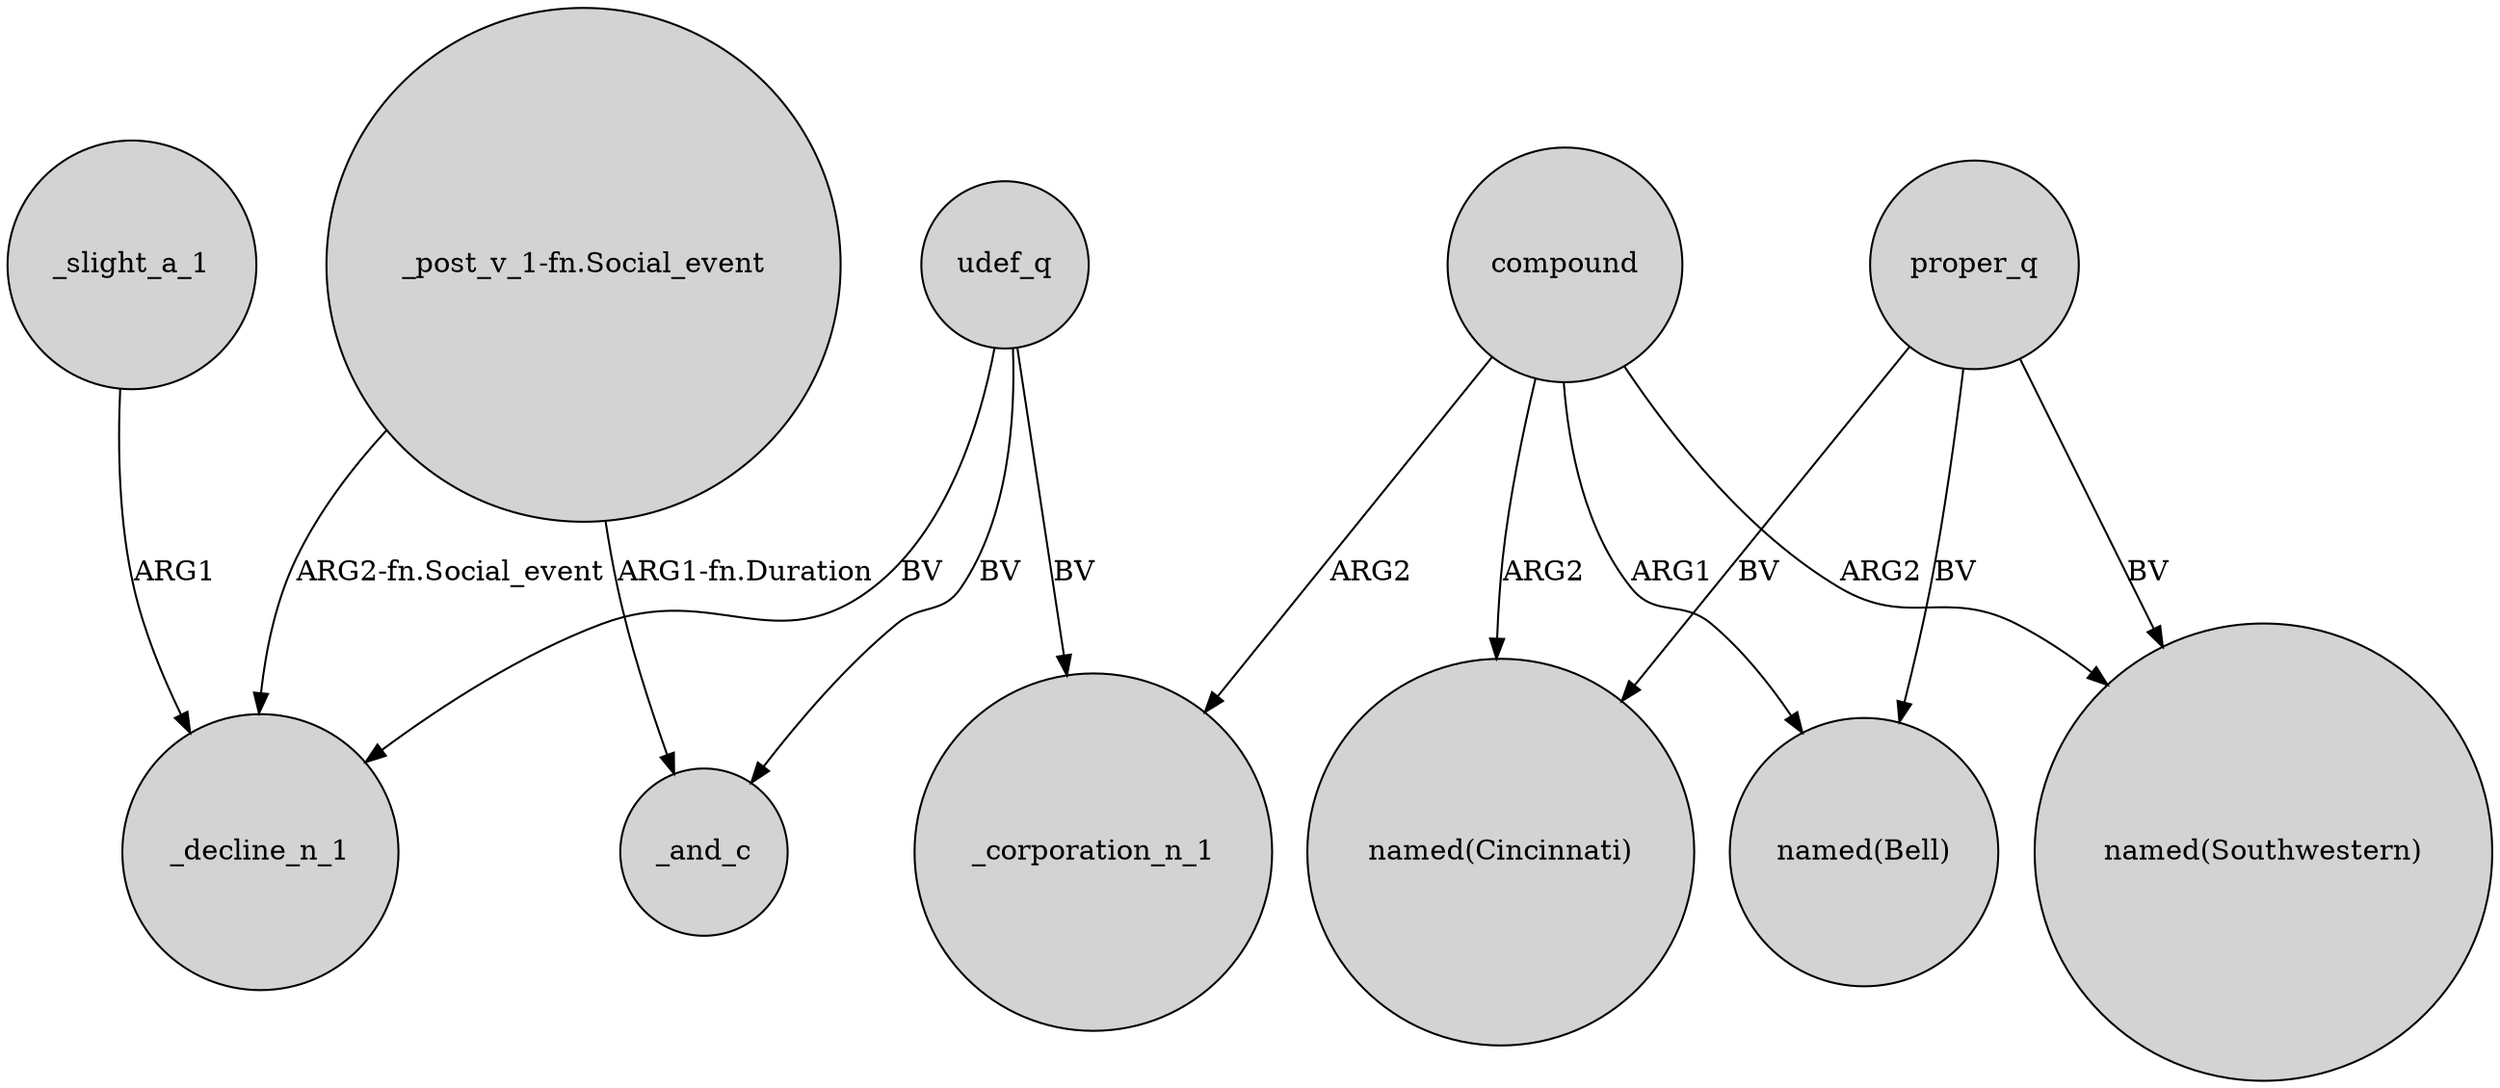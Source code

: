 digraph {
	node [shape=circle style=filled]
	compound -> _corporation_n_1 [label=ARG2]
	udef_q -> _corporation_n_1 [label=BV]
	proper_q -> "named(Bell)" [label=BV]
	udef_q -> _and_c [label=BV]
	udef_q -> _decline_n_1 [label=BV]
	"_post_v_1-fn.Social_event" -> _and_c [label="ARG1-fn.Duration"]
	proper_q -> "named(Southwestern)" [label=BV]
	"_post_v_1-fn.Social_event" -> _decline_n_1 [label="ARG2-fn.Social_event"]
	proper_q -> "named(Cincinnati)" [label=BV]
	compound -> "named(Southwestern)" [label=ARG2]
	compound -> "named(Cincinnati)" [label=ARG2]
	compound -> "named(Bell)" [label=ARG1]
	_slight_a_1 -> _decline_n_1 [label=ARG1]
}
